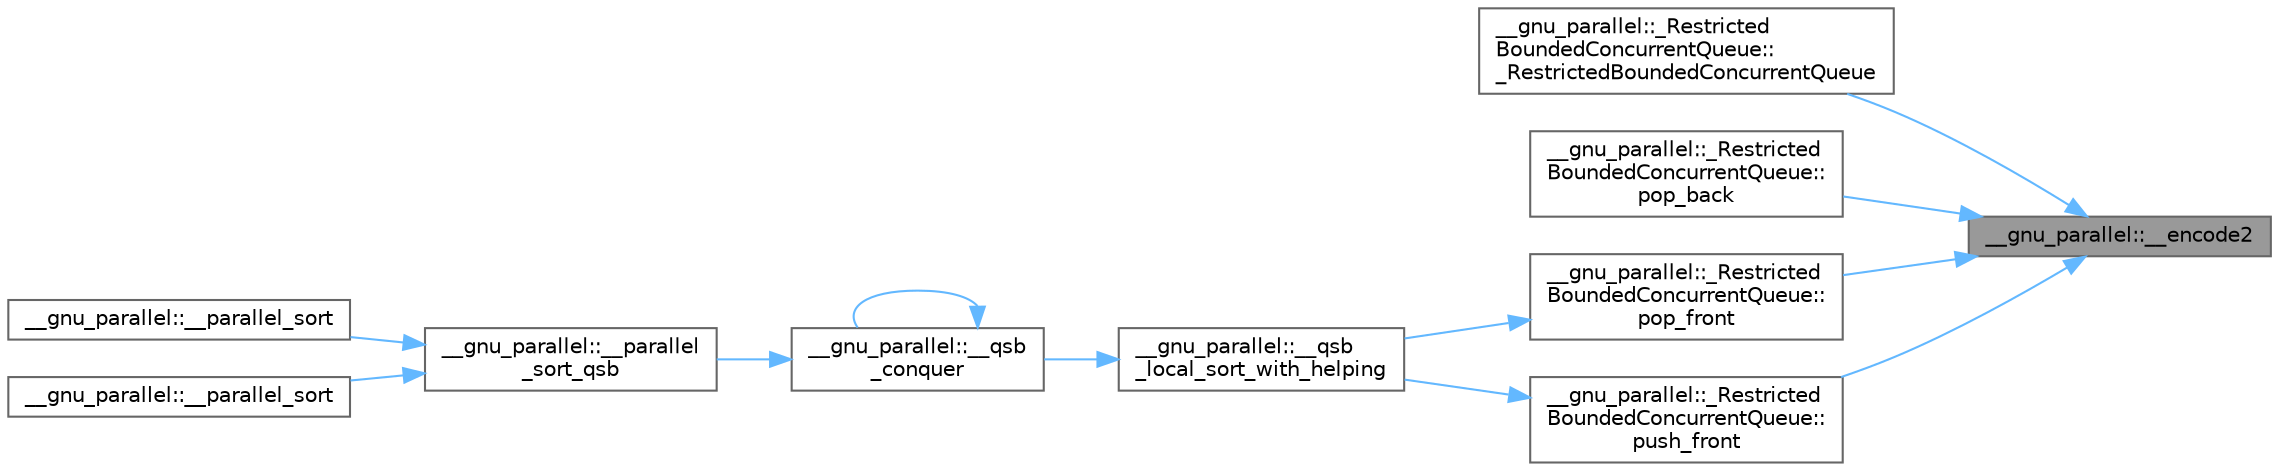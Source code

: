 digraph "__gnu_parallel::__encode2"
{
 // LATEX_PDF_SIZE
  bgcolor="transparent";
  edge [fontname=Helvetica,fontsize=10,labelfontname=Helvetica,labelfontsize=10];
  node [fontname=Helvetica,fontsize=10,shape=box,height=0.2,width=0.4];
  rankdir="RL";
  Node1 [id="Node000001",label="__gnu_parallel::__encode2",height=0.2,width=0.4,color="gray40", fillcolor="grey60", style="filled", fontcolor="black",tooltip="Encode two integers into one gnu_parallel::_CASable."];
  Node1 -> Node2 [id="edge12_Node000001_Node000002",dir="back",color="steelblue1",style="solid",tooltip=" "];
  Node2 [id="Node000002",label="__gnu_parallel::_Restricted\lBoundedConcurrentQueue::\l_RestrictedBoundedConcurrentQueue",height=0.2,width=0.4,color="grey40", fillcolor="white", style="filled",URL="$class____gnu__parallel_1_1___restricted_bounded_concurrent_queue.html#a7070da9f66983a3fa24ae4dc92614c0c",tooltip="Constructor. Not to be called concurrent, of course."];
  Node1 -> Node3 [id="edge13_Node000001_Node000003",dir="back",color="steelblue1",style="solid",tooltip=" "];
  Node3 [id="Node000003",label="__gnu_parallel::_Restricted\lBoundedConcurrentQueue::\lpop_back",height=0.2,width=0.4,color="grey40", fillcolor="white", style="filled",URL="$class____gnu__parallel_1_1___restricted_bounded_concurrent_queue.html#aff5854a49d63fcd08aae08eb282361e7",tooltip="Pops one element from the queue at the front end. Must not be called concurrently with pop_front()."];
  Node1 -> Node4 [id="edge14_Node000001_Node000004",dir="back",color="steelblue1",style="solid",tooltip=" "];
  Node4 [id="Node000004",label="__gnu_parallel::_Restricted\lBoundedConcurrentQueue::\lpop_front",height=0.2,width=0.4,color="grey40", fillcolor="white", style="filled",URL="$class____gnu__parallel_1_1___restricted_bounded_concurrent_queue.html#a4b760899cefaccb86586c447b12c4cc3",tooltip="Pops one element from the queue at the front end. Must not be called concurrently with pop_front()."];
  Node4 -> Node5 [id="edge15_Node000004_Node000005",dir="back",color="steelblue1",style="solid",tooltip=" "];
  Node5 [id="Node000005",label="__gnu_parallel::__qsb\l_local_sort_with_helping",height=0.2,width=0.4,color="grey40", fillcolor="white", style="filled",URL="$namespace____gnu__parallel.html#a7565d258aacb02328cef6eb2781ab711",tooltip="Quicksort step doing load-balanced local sort."];
  Node5 -> Node6 [id="edge16_Node000005_Node000006",dir="back",color="steelblue1",style="solid",tooltip=" "];
  Node6 [id="Node000006",label="__gnu_parallel::__qsb\l_conquer",height=0.2,width=0.4,color="grey40", fillcolor="white", style="filled",URL="$namespace____gnu__parallel.html#a8d9c5686c4621822c7c3cdd015f7e693",tooltip="Quicksort conquer step."];
  Node6 -> Node7 [id="edge17_Node000006_Node000007",dir="back",color="steelblue1",style="solid",tooltip=" "];
  Node7 [id="Node000007",label="__gnu_parallel::__parallel\l_sort_qsb",height=0.2,width=0.4,color="grey40", fillcolor="white", style="filled",URL="$namespace____gnu__parallel.html#a4093dd098b32542e3d3f43ebd4c6f940",tooltip="Top-level quicksort routine."];
  Node7 -> Node8 [id="edge18_Node000007_Node000008",dir="back",color="steelblue1",style="solid",tooltip=" "];
  Node8 [id="Node000008",label="__gnu_parallel::__parallel_sort",height=0.2,width=0.4,color="grey40", fillcolor="white", style="filled",URL="$namespace____gnu__parallel.html#a000f037b08d237d140dd6144a11fb73f",tooltip="Choose balanced quicksort for parallel sorting."];
  Node7 -> Node9 [id="edge19_Node000007_Node000009",dir="back",color="steelblue1",style="solid",tooltip=" "];
  Node9 [id="Node000009",label="__gnu_parallel::__parallel_sort",height=0.2,width=0.4,color="grey40", fillcolor="white", style="filled",URL="$namespace____gnu__parallel.html#aa47b469dd82347dd63c3996eda2e237b",tooltip="Choose a parallel sorting algorithm."];
  Node6 -> Node6 [id="edge20_Node000006_Node000006",dir="back",color="steelblue1",style="solid",tooltip=" "];
  Node1 -> Node10 [id="edge21_Node000001_Node000010",dir="back",color="steelblue1",style="solid",tooltip=" "];
  Node10 [id="Node000010",label="__gnu_parallel::_Restricted\lBoundedConcurrentQueue::\lpush_front",height=0.2,width=0.4,color="grey40", fillcolor="white", style="filled",URL="$class____gnu__parallel_1_1___restricted_bounded_concurrent_queue.html#a2ac4fcc26b5a8e8d3db9993ca3b6f777",tooltip="Pushes one element into the queue at the front end. Must not be called concurrently with pop_front()."];
  Node10 -> Node5 [id="edge22_Node000010_Node000005",dir="back",color="steelblue1",style="solid",tooltip=" "];
}
